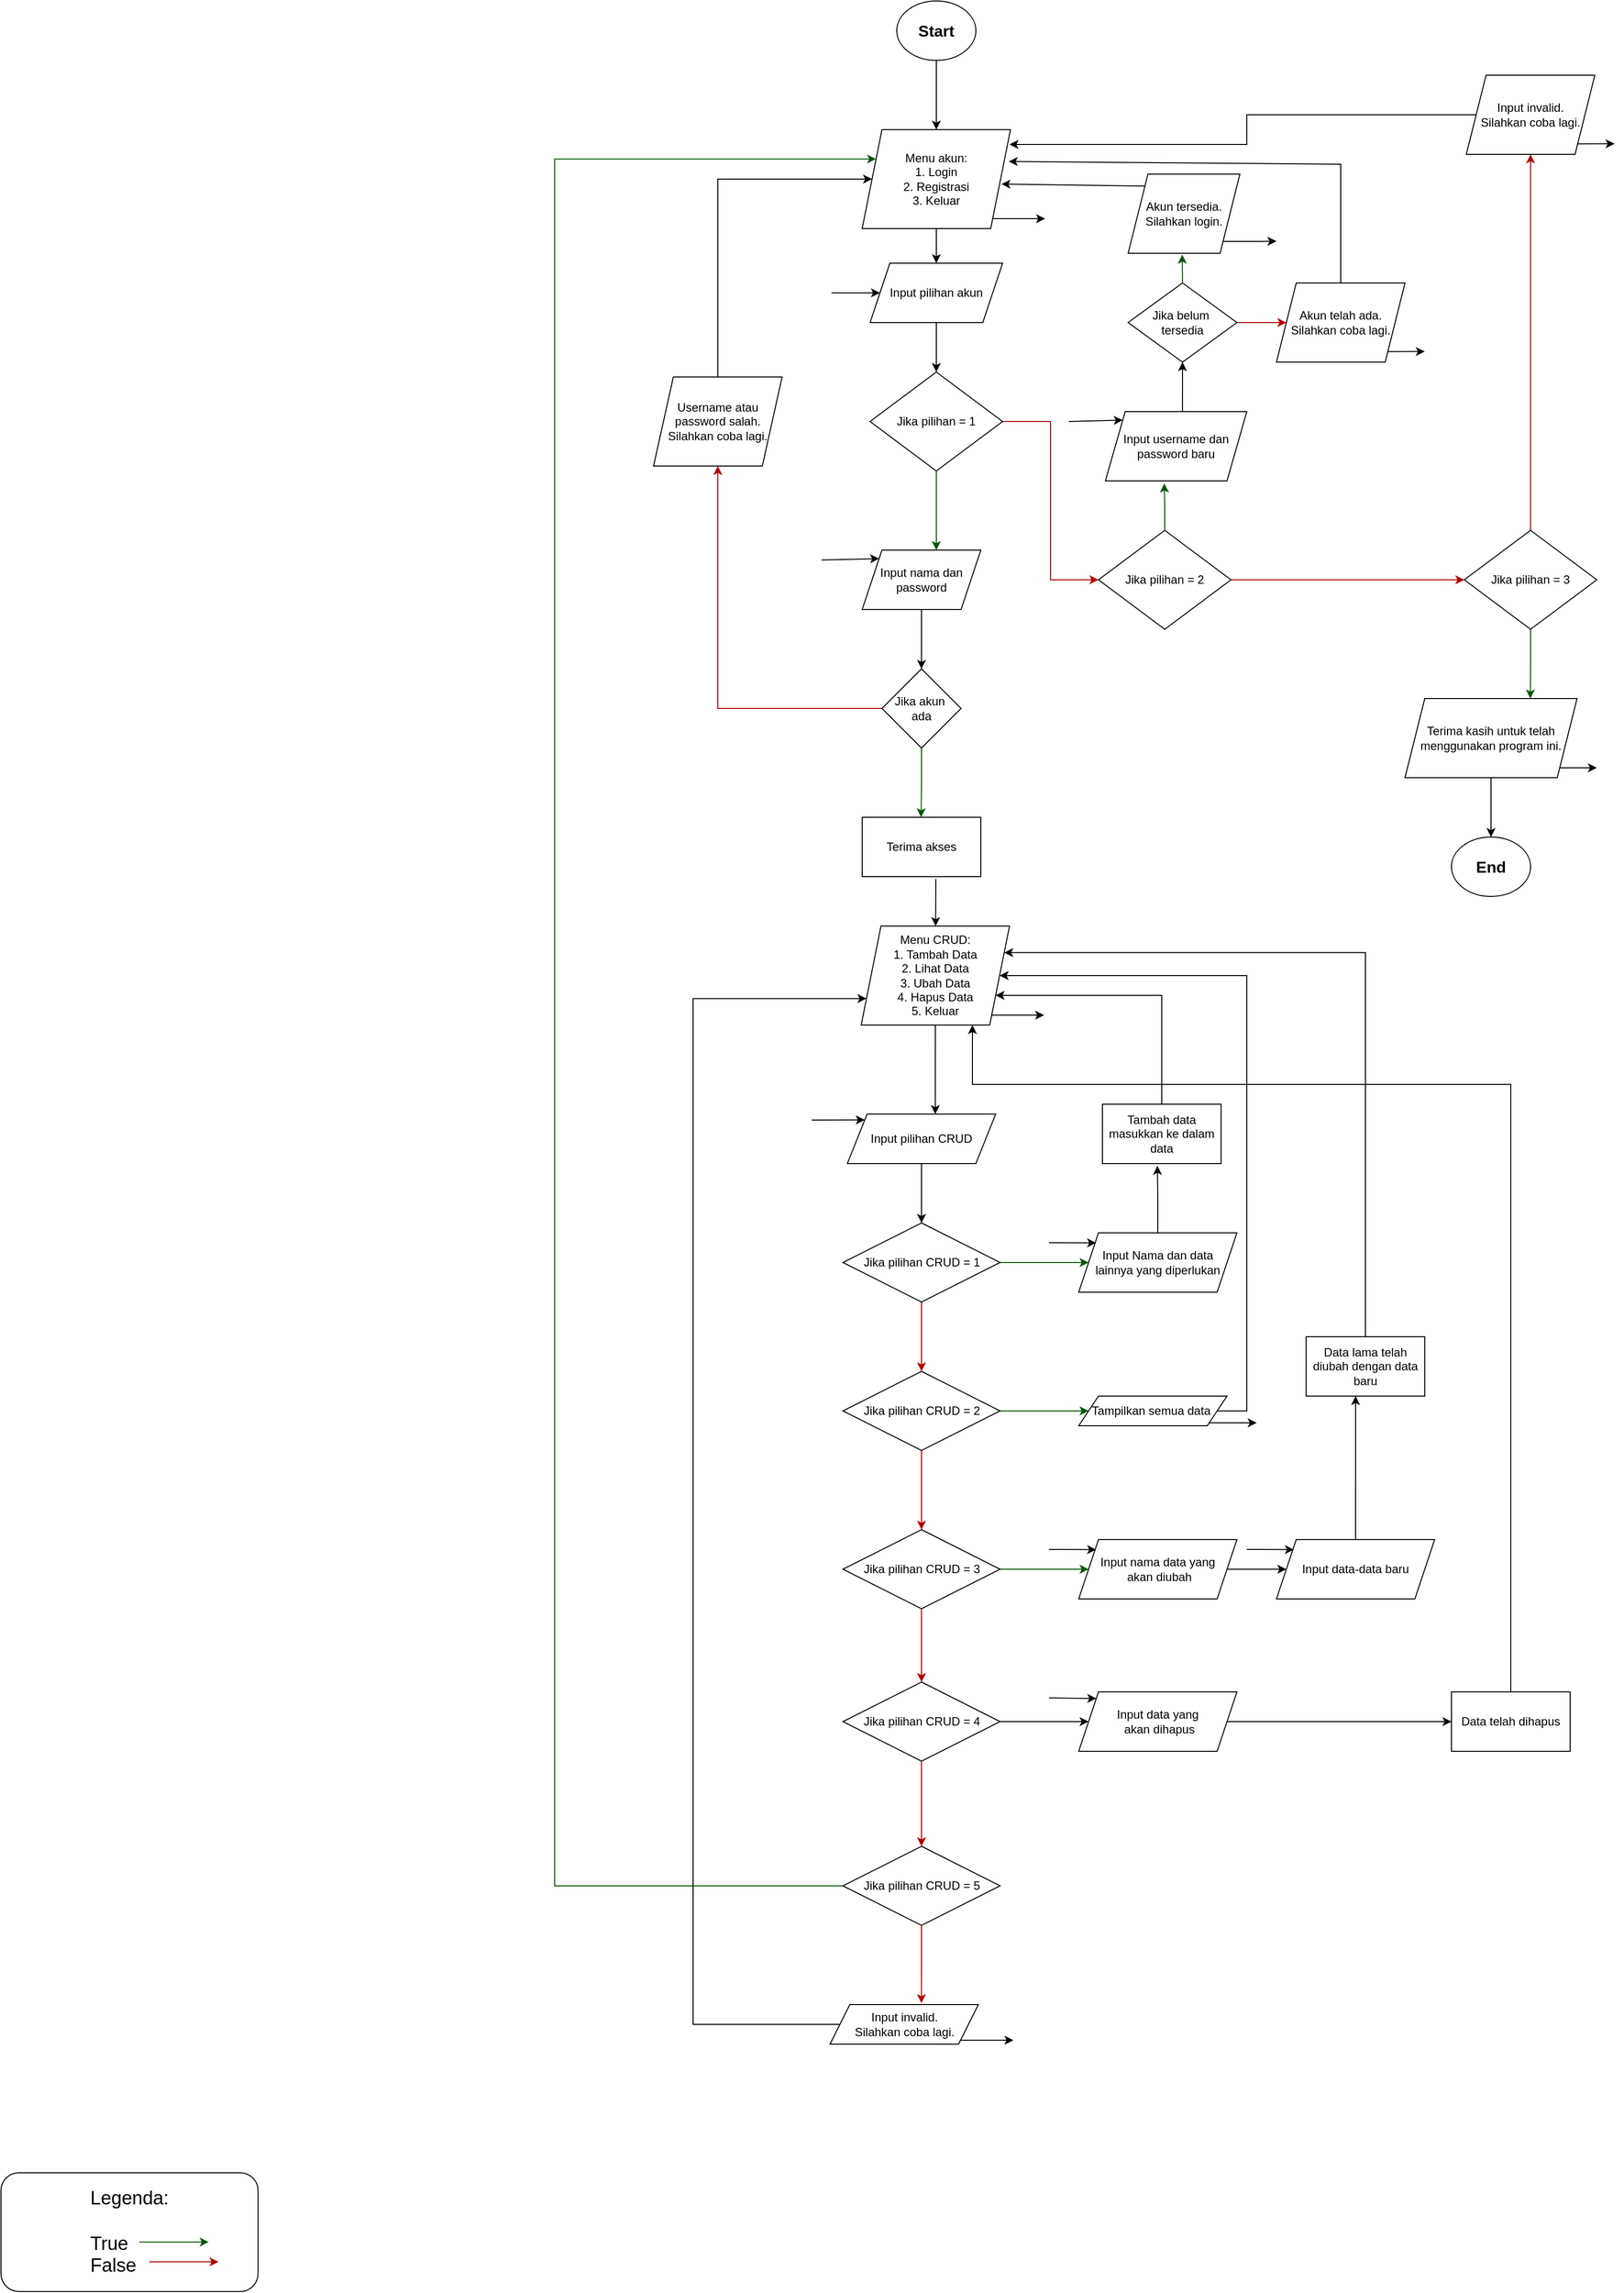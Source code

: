 <mxfile version="24.7.17">
  <diagram id="C5RBs43oDa-KdzZeNtuy" name="Page-1">
    <mxGraphModel dx="3027" dy="1330" grid="1" gridSize="10" guides="1" tooltips="1" connect="1" arrows="1" fold="1" page="1" pageScale="1" pageWidth="827" pageHeight="1169" math="0" shadow="0">
      <root>
        <mxCell id="WIyWlLk6GJQsqaUBKTNV-0" />
        <mxCell id="WIyWlLk6GJQsqaUBKTNV-1" parent="WIyWlLk6GJQsqaUBKTNV-0" />
        <mxCell id="0w-YvSJFZq3q0Tqv1yg0-2" style="edgeStyle=orthogonalEdgeStyle;rounded=0;orthogonalLoop=1;jettySize=auto;html=1;exitX=0.5;exitY=1;exitDx=0;exitDy=0;entryX=0.5;entryY=0;entryDx=0;entryDy=0;" edge="1" parent="WIyWlLk6GJQsqaUBKTNV-1" source="0w-YvSJFZq3q0Tqv1yg0-0" target="0w-YvSJFZq3q0Tqv1yg0-1">
          <mxGeometry relative="1" as="geometry" />
        </mxCell>
        <mxCell id="0w-YvSJFZq3q0Tqv1yg0-0" value="&lt;font style=&quot;font-size: 16px;&quot;&gt;&lt;b&gt;Start&lt;/b&gt;&lt;/font&gt;" style="ellipse;whiteSpace=wrap;html=1;" vertex="1" parent="WIyWlLk6GJQsqaUBKTNV-1">
          <mxGeometry x="86" y="15" width="80" height="60" as="geometry" />
        </mxCell>
        <mxCell id="0w-YvSJFZq3q0Tqv1yg0-13" style="edgeStyle=orthogonalEdgeStyle;rounded=0;orthogonalLoop=1;jettySize=auto;html=1;exitX=0.5;exitY=1;exitDx=0;exitDy=0;entryX=0.5;entryY=0;entryDx=0;entryDy=0;" edge="1" parent="WIyWlLk6GJQsqaUBKTNV-1" source="0w-YvSJFZq3q0Tqv1yg0-1" target="0w-YvSJFZq3q0Tqv1yg0-11">
          <mxGeometry relative="1" as="geometry" />
        </mxCell>
        <mxCell id="0w-YvSJFZq3q0Tqv1yg0-1" value="Menu akun:&lt;div&gt;1. Login&lt;/div&gt;&lt;div&gt;2. Registrasi&lt;/div&gt;&lt;div&gt;3. Keluar&lt;/div&gt;" style="shape=parallelogram;perimeter=parallelogramPerimeter;whiteSpace=wrap;html=1;fixedSize=1;" vertex="1" parent="WIyWlLk6GJQsqaUBKTNV-1">
          <mxGeometry x="51" y="145" width="150" height="100" as="geometry" />
        </mxCell>
        <mxCell id="0w-YvSJFZq3q0Tqv1yg0-5" value="" style="endArrow=classic;html=1;rounded=0;exitX=0.88;exitY=0.9;exitDx=0;exitDy=0;exitPerimeter=0;" edge="1" parent="WIyWlLk6GJQsqaUBKTNV-1" source="0w-YvSJFZq3q0Tqv1yg0-1">
          <mxGeometry width="50" height="50" relative="1" as="geometry">
            <mxPoint x="186" y="235.48" as="sourcePoint" />
            <mxPoint x="236" y="235" as="targetPoint" />
          </mxGeometry>
        </mxCell>
        <mxCell id="0w-YvSJFZq3q0Tqv1yg0-16" style="edgeStyle=orthogonalEdgeStyle;rounded=0;orthogonalLoop=1;jettySize=auto;html=1;exitX=0.5;exitY=1;exitDx=0;exitDy=0;entryX=0.5;entryY=0;entryDx=0;entryDy=0;" edge="1" parent="WIyWlLk6GJQsqaUBKTNV-1" source="0w-YvSJFZq3q0Tqv1yg0-11" target="0w-YvSJFZq3q0Tqv1yg0-14">
          <mxGeometry relative="1" as="geometry" />
        </mxCell>
        <mxCell id="0w-YvSJFZq3q0Tqv1yg0-11" value="Input pilihan akun" style="shape=parallelogram;perimeter=parallelogramPerimeter;whiteSpace=wrap;html=1;fixedSize=1;" vertex="1" parent="WIyWlLk6GJQsqaUBKTNV-1">
          <mxGeometry x="59" y="280" width="134" height="60" as="geometry" />
        </mxCell>
        <mxCell id="0w-YvSJFZq3q0Tqv1yg0-12" value="" style="endArrow=classic;html=1;rounded=0;" edge="1" parent="WIyWlLk6GJQsqaUBKTNV-1" target="0w-YvSJFZq3q0Tqv1yg0-11">
          <mxGeometry width="50" height="50" relative="1" as="geometry">
            <mxPoint x="20" y="310" as="sourcePoint" />
            <mxPoint x="50" y="288" as="targetPoint" />
          </mxGeometry>
        </mxCell>
        <mxCell id="0w-YvSJFZq3q0Tqv1yg0-57" style="edgeStyle=orthogonalEdgeStyle;rounded=0;orthogonalLoop=1;jettySize=auto;html=1;exitX=1;exitY=0.5;exitDx=0;exitDy=0;entryX=0;entryY=0.5;entryDx=0;entryDy=0;fillColor=#e51400;strokeColor=#B20000;" edge="1" parent="WIyWlLk6GJQsqaUBKTNV-1" source="0w-YvSJFZq3q0Tqv1yg0-14" target="0w-YvSJFZq3q0Tqv1yg0-53">
          <mxGeometry relative="1" as="geometry" />
        </mxCell>
        <mxCell id="0w-YvSJFZq3q0Tqv1yg0-14" value="Jika pilihan = 1" style="rhombus;whiteSpace=wrap;html=1;" vertex="1" parent="WIyWlLk6GJQsqaUBKTNV-1">
          <mxGeometry x="59" y="390" width="134" height="100" as="geometry" />
        </mxCell>
        <mxCell id="0w-YvSJFZq3q0Tqv1yg0-98" style="edgeStyle=orthogonalEdgeStyle;rounded=0;orthogonalLoop=1;jettySize=auto;html=1;exitX=0.5;exitY=1;exitDx=0;exitDy=0;" edge="1" parent="WIyWlLk6GJQsqaUBKTNV-1" source="0w-YvSJFZq3q0Tqv1yg0-17" target="0w-YvSJFZq3q0Tqv1yg0-97">
          <mxGeometry relative="1" as="geometry" />
        </mxCell>
        <mxCell id="0w-YvSJFZq3q0Tqv1yg0-17" value="Input nama dan password" style="shape=parallelogram;perimeter=parallelogramPerimeter;whiteSpace=wrap;html=1;fixedSize=1;" vertex="1" parent="WIyWlLk6GJQsqaUBKTNV-1">
          <mxGeometry x="51" y="570" width="120" height="60" as="geometry" />
        </mxCell>
        <mxCell id="0w-YvSJFZq3q0Tqv1yg0-18" value="" style="endArrow=classic;html=1;rounded=0;entryX=0;entryY=0;entryDx=0;entryDy=0;" edge="1" parent="WIyWlLk6GJQsqaUBKTNV-1" target="0w-YvSJFZq3q0Tqv1yg0-17">
          <mxGeometry width="50" height="50" relative="1" as="geometry">
            <mxPoint x="10" y="580" as="sourcePoint" />
            <mxPoint x="74.72" y="510" as="targetPoint" />
          </mxGeometry>
        </mxCell>
        <mxCell id="0w-YvSJFZq3q0Tqv1yg0-23" value="" style="endArrow=classic;html=1;rounded=0;exitX=0.5;exitY=1;exitDx=0;exitDy=0;entryX=0.625;entryY=0;entryDx=0;entryDy=0;entryPerimeter=0;fillColor=#008a00;strokeColor=#005700;" edge="1" parent="WIyWlLk6GJQsqaUBKTNV-1" source="0w-YvSJFZq3q0Tqv1yg0-14" target="0w-YvSJFZq3q0Tqv1yg0-17">
          <mxGeometry width="50" height="50" relative="1" as="geometry">
            <mxPoint x="190" y="545" as="sourcePoint" />
            <mxPoint x="240" y="495" as="targetPoint" />
          </mxGeometry>
        </mxCell>
        <mxCell id="0w-YvSJFZq3q0Tqv1yg0-58" style="edgeStyle=orthogonalEdgeStyle;rounded=0;orthogonalLoop=1;jettySize=auto;html=1;exitX=1;exitY=0.5;exitDx=0;exitDy=0;entryX=0;entryY=0.5;entryDx=0;entryDy=0;fillColor=#e51400;strokeColor=#B20000;" edge="1" parent="WIyWlLk6GJQsqaUBKTNV-1" source="0w-YvSJFZq3q0Tqv1yg0-53" target="0w-YvSJFZq3q0Tqv1yg0-54">
          <mxGeometry relative="1" as="geometry" />
        </mxCell>
        <mxCell id="0w-YvSJFZq3q0Tqv1yg0-53" value="Jika pilihan = 2" style="rhombus;whiteSpace=wrap;html=1;" vertex="1" parent="WIyWlLk6GJQsqaUBKTNV-1">
          <mxGeometry x="290" y="550" width="134" height="100" as="geometry" />
        </mxCell>
        <mxCell id="0w-YvSJFZq3q0Tqv1yg0-89" style="edgeStyle=orthogonalEdgeStyle;rounded=0;orthogonalLoop=1;jettySize=auto;html=1;exitX=0.5;exitY=0;exitDx=0;exitDy=0;entryX=0.5;entryY=1;entryDx=0;entryDy=0;fillColor=#e51400;strokeColor=#B20000;" edge="1" parent="WIyWlLk6GJQsqaUBKTNV-1" source="0w-YvSJFZq3q0Tqv1yg0-54" target="0w-YvSJFZq3q0Tqv1yg0-88">
          <mxGeometry relative="1" as="geometry">
            <mxPoint x="727.238" y="410" as="targetPoint" />
          </mxGeometry>
        </mxCell>
        <mxCell id="0w-YvSJFZq3q0Tqv1yg0-101" style="edgeStyle=orthogonalEdgeStyle;rounded=0;orthogonalLoop=1;jettySize=auto;html=1;exitX=0.5;exitY=1;exitDx=0;exitDy=0;fillColor=#008a00;strokeColor=#005700;" edge="1" parent="WIyWlLk6GJQsqaUBKTNV-1" source="0w-YvSJFZq3q0Tqv1yg0-54">
          <mxGeometry relative="1" as="geometry">
            <mxPoint x="726.762" y="720" as="targetPoint" />
          </mxGeometry>
        </mxCell>
        <mxCell id="0w-YvSJFZq3q0Tqv1yg0-54" value="Jika pilihan = 3" style="rhombus;whiteSpace=wrap;html=1;" vertex="1" parent="WIyWlLk6GJQsqaUBKTNV-1">
          <mxGeometry x="660" y="550" width="134" height="100" as="geometry" />
        </mxCell>
        <mxCell id="0w-YvSJFZq3q0Tqv1yg0-59" value="Input username dan password baru" style="shape=parallelogram;perimeter=parallelogramPerimeter;whiteSpace=wrap;html=1;fixedSize=1;" vertex="1" parent="WIyWlLk6GJQsqaUBKTNV-1">
          <mxGeometry x="297" y="430" width="143" height="70" as="geometry" />
        </mxCell>
        <mxCell id="0w-YvSJFZq3q0Tqv1yg0-60" value="" style="endArrow=classic;html=1;rounded=0;entryX=0;entryY=0;entryDx=0;entryDy=0;" edge="1" parent="WIyWlLk6GJQsqaUBKTNV-1" target="0w-YvSJFZq3q0Tqv1yg0-59">
          <mxGeometry width="50" height="50" relative="1" as="geometry">
            <mxPoint x="260" y="440" as="sourcePoint" />
            <mxPoint x="250" y="480" as="targetPoint" />
          </mxGeometry>
        </mxCell>
        <mxCell id="0w-YvSJFZq3q0Tqv1yg0-68" style="edgeStyle=orthogonalEdgeStyle;rounded=0;orthogonalLoop=1;jettySize=auto;html=1;exitX=0.5;exitY=0;exitDx=0;exitDy=0;entryX=0.416;entryY=1.038;entryDx=0;entryDy=0;entryPerimeter=0;fillColor=#008a00;strokeColor=#005700;" edge="1" parent="WIyWlLk6GJQsqaUBKTNV-1" source="0w-YvSJFZq3q0Tqv1yg0-53" target="0w-YvSJFZq3q0Tqv1yg0-59">
          <mxGeometry relative="1" as="geometry" />
        </mxCell>
        <mxCell id="0w-YvSJFZq3q0Tqv1yg0-82" style="edgeStyle=orthogonalEdgeStyle;rounded=0;orthogonalLoop=1;jettySize=auto;html=1;exitX=1;exitY=0.5;exitDx=0;exitDy=0;fillColor=#e51400;strokeColor=#B20000;" edge="1" parent="WIyWlLk6GJQsqaUBKTNV-1" source="0w-YvSJFZq3q0Tqv1yg0-70" target="0w-YvSJFZq3q0Tqv1yg0-80">
          <mxGeometry relative="1" as="geometry" />
        </mxCell>
        <mxCell id="0w-YvSJFZq3q0Tqv1yg0-70" value="Jika belum&amp;nbsp;&lt;div&gt;tersedia&lt;/div&gt;" style="rhombus;whiteSpace=wrap;html=1;" vertex="1" parent="WIyWlLk6GJQsqaUBKTNV-1">
          <mxGeometry x="320" y="300" width="110" height="80" as="geometry" />
        </mxCell>
        <mxCell id="0w-YvSJFZq3q0Tqv1yg0-72" value="" style="endArrow=classic;html=1;rounded=0;entryX=0.5;entryY=1;entryDx=0;entryDy=0;exitX=0.545;exitY=0;exitDx=0;exitDy=0;exitPerimeter=0;" edge="1" parent="WIyWlLk6GJQsqaUBKTNV-1" source="0w-YvSJFZq3q0Tqv1yg0-59" target="0w-YvSJFZq3q0Tqv1yg0-70">
          <mxGeometry width="50" height="50" relative="1" as="geometry">
            <mxPoint x="320" y="450" as="sourcePoint" />
            <mxPoint x="370" y="400" as="targetPoint" />
          </mxGeometry>
        </mxCell>
        <mxCell id="0w-YvSJFZq3q0Tqv1yg0-75" style="edgeStyle=orthogonalEdgeStyle;rounded=0;orthogonalLoop=1;jettySize=auto;html=1;exitX=1;exitY=1;exitDx=0;exitDy=0;" edge="1" parent="WIyWlLk6GJQsqaUBKTNV-1" source="0w-YvSJFZq3q0Tqv1yg0-73">
          <mxGeometry relative="1" as="geometry">
            <mxPoint x="470" y="257.8" as="targetPoint" />
          </mxGeometry>
        </mxCell>
        <mxCell id="0w-YvSJFZq3q0Tqv1yg0-73" value="Akun tersedia. Silahkan login." style="shape=parallelogram;perimeter=parallelogramPerimeter;whiteSpace=wrap;html=1;fixedSize=1;" vertex="1" parent="WIyWlLk6GJQsqaUBKTNV-1">
          <mxGeometry x="320" y="190" width="113" height="80" as="geometry" />
        </mxCell>
        <mxCell id="0w-YvSJFZq3q0Tqv1yg0-77" value="" style="endArrow=classic;html=1;rounded=0;exitX=0.5;exitY=0;exitDx=0;exitDy=0;entryX=0.484;entryY=1.017;entryDx=0;entryDy=0;entryPerimeter=0;fillColor=#008a00;strokeColor=#005700;" edge="1" parent="WIyWlLk6GJQsqaUBKTNV-1" source="0w-YvSJFZq3q0Tqv1yg0-70" target="0w-YvSJFZq3q0Tqv1yg0-73">
          <mxGeometry width="50" height="50" relative="1" as="geometry">
            <mxPoint x="300" y="310" as="sourcePoint" />
            <mxPoint x="350" y="260" as="targetPoint" />
          </mxGeometry>
        </mxCell>
        <mxCell id="0w-YvSJFZq3q0Tqv1yg0-78" value="" style="endArrow=classic;html=1;rounded=0;exitX=0;exitY=0;exitDx=0;exitDy=0;entryX=0.939;entryY=0.55;entryDx=0;entryDy=0;entryPerimeter=0;" edge="1" parent="WIyWlLk6GJQsqaUBKTNV-1" source="0w-YvSJFZq3q0Tqv1yg0-73" target="0w-YvSJFZq3q0Tqv1yg0-1">
          <mxGeometry width="50" height="50" relative="1" as="geometry">
            <mxPoint x="240" y="270" as="sourcePoint" />
            <mxPoint x="290" y="220" as="targetPoint" />
          </mxGeometry>
        </mxCell>
        <mxCell id="0w-YvSJFZq3q0Tqv1yg0-84" style="edgeStyle=orthogonalEdgeStyle;rounded=0;orthogonalLoop=1;jettySize=auto;html=1;exitX=1;exitY=1;exitDx=0;exitDy=0;" edge="1" parent="WIyWlLk6GJQsqaUBKTNV-1" source="0w-YvSJFZq3q0Tqv1yg0-80">
          <mxGeometry relative="1" as="geometry">
            <mxPoint x="620" y="369.231" as="targetPoint" />
          </mxGeometry>
        </mxCell>
        <mxCell id="0w-YvSJFZq3q0Tqv1yg0-80" value="Akun telah ada. Silahkan coba lagi." style="shape=parallelogram;perimeter=parallelogramPerimeter;whiteSpace=wrap;html=1;fixedSize=1;" vertex="1" parent="WIyWlLk6GJQsqaUBKTNV-1">
          <mxGeometry x="470" y="300" width="130" height="80" as="geometry" />
        </mxCell>
        <mxCell id="0w-YvSJFZq3q0Tqv1yg0-83" value="" style="endArrow=classic;html=1;rounded=0;exitX=0.5;exitY=0;exitDx=0;exitDy=0;entryX=0.988;entryY=0.322;entryDx=0;entryDy=0;entryPerimeter=0;" edge="1" parent="WIyWlLk6GJQsqaUBKTNV-1" source="0w-YvSJFZq3q0Tqv1yg0-80" target="0w-YvSJFZq3q0Tqv1yg0-1">
          <mxGeometry width="50" height="50" relative="1" as="geometry">
            <mxPoint x="410" y="330" as="sourcePoint" />
            <mxPoint x="460" y="280" as="targetPoint" />
            <Array as="points">
              <mxPoint x="535" y="180" />
            </Array>
          </mxGeometry>
        </mxCell>
        <mxCell id="0w-YvSJFZq3q0Tqv1yg0-87" style="edgeStyle=orthogonalEdgeStyle;rounded=0;orthogonalLoop=1;jettySize=auto;html=1;exitX=1;exitY=1;exitDx=0;exitDy=0;" edge="1" parent="WIyWlLk6GJQsqaUBKTNV-1" source="0w-YvSJFZq3q0Tqv1yg0-88">
          <mxGeometry relative="1" as="geometry">
            <mxPoint x="812" y="160" as="targetPoint" />
          </mxGeometry>
        </mxCell>
        <mxCell id="0w-YvSJFZq3q0Tqv1yg0-88" value="Input invalid.&lt;div&gt;Silahkan coba lagi.&lt;/div&gt;" style="shape=parallelogram;perimeter=parallelogramPerimeter;whiteSpace=wrap;html=1;fixedSize=1;" vertex="1" parent="WIyWlLk6GJQsqaUBKTNV-1">
          <mxGeometry x="662" y="90" width="130" height="80" as="geometry" />
        </mxCell>
        <mxCell id="0w-YvSJFZq3q0Tqv1yg0-90" value="" style="endArrow=classic;html=1;rounded=0;exitX=0;exitY=0.5;exitDx=0;exitDy=0;entryX=0.993;entryY=0.15;entryDx=0;entryDy=0;entryPerimeter=0;" edge="1" parent="WIyWlLk6GJQsqaUBKTNV-1" source="0w-YvSJFZq3q0Tqv1yg0-88" target="0w-YvSJFZq3q0Tqv1yg0-1">
          <mxGeometry width="50" height="50" relative="1" as="geometry">
            <mxPoint x="661.997" y="128.333" as="sourcePoint" />
            <mxPoint x="360" y="130" as="targetPoint" />
            <Array as="points">
              <mxPoint x="440" y="130" />
              <mxPoint x="440" y="160" />
            </Array>
          </mxGeometry>
        </mxCell>
        <mxCell id="0w-YvSJFZq3q0Tqv1yg0-99" style="edgeStyle=orthogonalEdgeStyle;rounded=0;orthogonalLoop=1;jettySize=auto;html=1;exitX=0.5;exitY=1;exitDx=0;exitDy=0;fillColor=#008a00;strokeColor=#005700;" edge="1" parent="WIyWlLk6GJQsqaUBKTNV-1" source="0w-YvSJFZq3q0Tqv1yg0-97">
          <mxGeometry relative="1" as="geometry">
            <mxPoint x="110.571" y="840" as="targetPoint" />
          </mxGeometry>
        </mxCell>
        <mxCell id="0w-YvSJFZq3q0Tqv1yg0-119" style="edgeStyle=orthogonalEdgeStyle;rounded=0;orthogonalLoop=1;jettySize=auto;html=1;exitX=0;exitY=0.5;exitDx=0;exitDy=0;entryX=0.5;entryY=1;entryDx=0;entryDy=0;fillColor=#e51400;strokeColor=#B20000;" edge="1" parent="WIyWlLk6GJQsqaUBKTNV-1" source="0w-YvSJFZq3q0Tqv1yg0-97" target="0w-YvSJFZq3q0Tqv1yg0-117">
          <mxGeometry relative="1" as="geometry">
            <mxPoint x="-127" y="485" as="targetPoint" />
          </mxGeometry>
        </mxCell>
        <mxCell id="0w-YvSJFZq3q0Tqv1yg0-97" value="Jika akun&amp;nbsp;&lt;div&gt;ada&lt;/div&gt;" style="rhombus;whiteSpace=wrap;html=1;" vertex="1" parent="WIyWlLk6GJQsqaUBKTNV-1">
          <mxGeometry x="71" y="690" width="80" height="80" as="geometry" />
        </mxCell>
        <mxCell id="0w-YvSJFZq3q0Tqv1yg0-100" value="Terima akses" style="rounded=0;whiteSpace=wrap;html=1;" vertex="1" parent="WIyWlLk6GJQsqaUBKTNV-1">
          <mxGeometry x="51" y="840" width="120" height="60" as="geometry" />
        </mxCell>
        <mxCell id="0w-YvSJFZq3q0Tqv1yg0-104" style="edgeStyle=orthogonalEdgeStyle;rounded=0;orthogonalLoop=1;jettySize=auto;html=1;exitX=1;exitY=1;exitDx=0;exitDy=0;" edge="1" parent="WIyWlLk6GJQsqaUBKTNV-1" source="0w-YvSJFZq3q0Tqv1yg0-105">
          <mxGeometry relative="1" as="geometry">
            <mxPoint x="794" y="790" as="targetPoint" />
            <Array as="points">
              <mxPoint x="756" y="790" />
            </Array>
          </mxGeometry>
        </mxCell>
        <mxCell id="0w-YvSJFZq3q0Tqv1yg0-107" style="edgeStyle=orthogonalEdgeStyle;rounded=0;orthogonalLoop=1;jettySize=auto;html=1;exitX=0.5;exitY=1;exitDx=0;exitDy=0;entryX=0.5;entryY=0;entryDx=0;entryDy=0;" edge="1" parent="WIyWlLk6GJQsqaUBKTNV-1" source="0w-YvSJFZq3q0Tqv1yg0-105" target="0w-YvSJFZq3q0Tqv1yg0-106">
          <mxGeometry relative="1" as="geometry" />
        </mxCell>
        <mxCell id="0w-YvSJFZq3q0Tqv1yg0-105" value="Terima kasih untuk telah menggunakan program ini." style="shape=parallelogram;perimeter=parallelogramPerimeter;whiteSpace=wrap;html=1;fixedSize=1;" vertex="1" parent="WIyWlLk6GJQsqaUBKTNV-1">
          <mxGeometry x="600" y="720" width="174" height="80" as="geometry" />
        </mxCell>
        <mxCell id="0w-YvSJFZq3q0Tqv1yg0-106" value="&lt;font style=&quot;font-size: 16px;&quot;&gt;&lt;b&gt;End&lt;/b&gt;&lt;/font&gt;" style="ellipse;whiteSpace=wrap;html=1;" vertex="1" parent="WIyWlLk6GJQsqaUBKTNV-1">
          <mxGeometry x="647" y="860" width="80" height="60" as="geometry" />
        </mxCell>
        <mxCell id="0w-YvSJFZq3q0Tqv1yg0-110" value="&lt;font style=&quot;font-size: 19px;&quot;&gt;Legenda:&lt;/font&gt;&lt;div style=&quot;font-size: 19px;&quot;&gt;&lt;font style=&quot;font-size: 19px;&quot;&gt;&lt;br&gt;&lt;/font&gt;&lt;/div&gt;&lt;div style=&quot;text-align: left; font-size: 19px;&quot;&gt;&lt;font style=&quot;font-size: 19px;&quot;&gt;True&lt;/font&gt;&lt;/div&gt;&lt;div style=&quot;text-align: left; font-size: 19px;&quot;&gt;&lt;font style=&quot;font-size: 19px;&quot;&gt;False&lt;/font&gt;&lt;/div&gt;" style="rounded=1;whiteSpace=wrap;html=1;align=center;" vertex="1" parent="WIyWlLk6GJQsqaUBKTNV-1">
          <mxGeometry x="-820" y="2210" width="260" height="120" as="geometry" />
        </mxCell>
        <mxCell id="0w-YvSJFZq3q0Tqv1yg0-114" value="" style="endArrow=classic;html=1;rounded=0;exitX=0.538;exitY=0.583;exitDx=0;exitDy=0;exitPerimeter=0;entryX=0.808;entryY=0.583;entryDx=0;entryDy=0;entryPerimeter=0;elbow=horizontal;fillColor=#008a00;strokeColor=#005700;" edge="1" parent="WIyWlLk6GJQsqaUBKTNV-1" source="0w-YvSJFZq3q0Tqv1yg0-110" target="0w-YvSJFZq3q0Tqv1yg0-110">
          <mxGeometry width="50" height="50" relative="1" as="geometry">
            <mxPoint x="-450" y="2180" as="sourcePoint" />
            <mxPoint x="-440" y="2170" as="targetPoint" />
            <Array as="points">
              <mxPoint x="-650" y="2280" />
            </Array>
          </mxGeometry>
        </mxCell>
        <mxCell id="0w-YvSJFZq3q0Tqv1yg0-116" value="" style="endArrow=classic;html=1;rounded=0;exitX=0.538;exitY=0.583;exitDx=0;exitDy=0;exitPerimeter=0;entryX=0.808;entryY=0.583;entryDx=0;entryDy=0;entryPerimeter=0;elbow=horizontal;fillColor=#e51400;strokeColor=#B20000;" edge="1" parent="WIyWlLk6GJQsqaUBKTNV-1">
          <mxGeometry width="50" height="50" relative="1" as="geometry">
            <mxPoint x="-670" y="2300" as="sourcePoint" />
            <mxPoint x="-600" y="2300" as="targetPoint" />
            <Array as="points">
              <mxPoint x="-640" y="2300" />
            </Array>
          </mxGeometry>
        </mxCell>
        <mxCell id="0w-YvSJFZq3q0Tqv1yg0-117" value="Username atau password salah. Silahkan coba lagi." style="shape=parallelogram;perimeter=parallelogramPerimeter;whiteSpace=wrap;html=1;fixedSize=1;" vertex="1" parent="WIyWlLk6GJQsqaUBKTNV-1">
          <mxGeometry x="-160" y="395" width="130" height="90" as="geometry" />
        </mxCell>
        <mxCell id="0w-YvSJFZq3q0Tqv1yg0-120" value="" style="endArrow=classic;html=1;rounded=0;exitX=0.5;exitY=0;exitDx=0;exitDy=0;entryX=0;entryY=0.5;entryDx=0;entryDy=0;" edge="1" parent="WIyWlLk6GJQsqaUBKTNV-1" source="0w-YvSJFZq3q0Tqv1yg0-117" target="0w-YvSJFZq3q0Tqv1yg0-1">
          <mxGeometry width="50" height="50" relative="1" as="geometry">
            <mxPoint x="-80" y="390" as="sourcePoint" />
            <mxPoint x="-70" y="160" as="targetPoint" />
            <Array as="points">
              <mxPoint x="-95" y="195" />
            </Array>
          </mxGeometry>
        </mxCell>
        <mxCell id="0w-YvSJFZq3q0Tqv1yg0-122" value="Menu CRUD:&lt;div&gt;1. Tambah Data&lt;/div&gt;&lt;div&gt;2. Lihat Data&lt;/div&gt;&lt;div&gt;3. Ubah Data&lt;/div&gt;&lt;div&gt;4. Hapus Data&lt;/div&gt;&lt;div&gt;5. Keluar&lt;/div&gt;" style="shape=parallelogram;perimeter=parallelogramPerimeter;whiteSpace=wrap;html=1;fixedSize=1;" vertex="1" parent="WIyWlLk6GJQsqaUBKTNV-1">
          <mxGeometry x="50" y="950" width="150" height="100" as="geometry" />
        </mxCell>
        <mxCell id="0w-YvSJFZq3q0Tqv1yg0-123" value="" style="endArrow=classic;html=1;rounded=0;exitX=0.88;exitY=0.9;exitDx=0;exitDy=0;exitPerimeter=0;" edge="1" parent="WIyWlLk6GJQsqaUBKTNV-1" source="0w-YvSJFZq3q0Tqv1yg0-122">
          <mxGeometry x="0.434" y="-20" width="50" height="50" relative="1" as="geometry">
            <mxPoint x="185" y="1040.48" as="sourcePoint" />
            <mxPoint x="235" y="1040" as="targetPoint" />
            <mxPoint as="offset" />
          </mxGeometry>
        </mxCell>
        <mxCell id="0w-YvSJFZq3q0Tqv1yg0-124" value="" style="endArrow=classic;html=1;rounded=0;exitX=0.621;exitY=1.042;exitDx=0;exitDy=0;exitPerimeter=0;" edge="1" parent="WIyWlLk6GJQsqaUBKTNV-1" source="0w-YvSJFZq3q0Tqv1yg0-100" target="0w-YvSJFZq3q0Tqv1yg0-122">
          <mxGeometry width="50" height="50" relative="1" as="geometry">
            <mxPoint y="940" as="sourcePoint" />
            <mxPoint x="50" y="890" as="targetPoint" />
          </mxGeometry>
        </mxCell>
        <mxCell id="0w-YvSJFZq3q0Tqv1yg0-136" style="edgeStyle=orthogonalEdgeStyle;rounded=0;orthogonalLoop=1;jettySize=auto;html=1;exitX=0.5;exitY=1;exitDx=0;exitDy=0;" edge="1" parent="WIyWlLk6GJQsqaUBKTNV-1" source="0w-YvSJFZq3q0Tqv1yg0-128" target="0w-YvSJFZq3q0Tqv1yg0-132">
          <mxGeometry relative="1" as="geometry" />
        </mxCell>
        <mxCell id="0w-YvSJFZq3q0Tqv1yg0-128" value="Input pilihan CRUD" style="shape=parallelogram;perimeter=parallelogramPerimeter;whiteSpace=wrap;html=1;fixedSize=1;" vertex="1" parent="WIyWlLk6GJQsqaUBKTNV-1">
          <mxGeometry x="36" y="1140" width="150" height="50" as="geometry" />
        </mxCell>
        <mxCell id="0w-YvSJFZq3q0Tqv1yg0-129" value="" style="endArrow=classic;html=1;rounded=0;entryX=0;entryY=0;entryDx=0;entryDy=0;" edge="1" parent="WIyWlLk6GJQsqaUBKTNV-1" target="0w-YvSJFZq3q0Tqv1yg0-128">
          <mxGeometry x="0.434" y="-20" width="50" height="50" relative="1" as="geometry">
            <mxPoint y="1146" as="sourcePoint" />
            <mxPoint x="218.5" y="1220" as="targetPoint" />
            <mxPoint as="offset" />
          </mxGeometry>
        </mxCell>
        <mxCell id="0w-YvSJFZq3q0Tqv1yg0-130" style="edgeStyle=orthogonalEdgeStyle;rounded=0;orthogonalLoop=1;jettySize=auto;html=1;exitX=0.5;exitY=1;exitDx=0;exitDy=0;entryX=0.593;entryY=0;entryDx=0;entryDy=0;entryPerimeter=0;" edge="1" parent="WIyWlLk6GJQsqaUBKTNV-1" source="0w-YvSJFZq3q0Tqv1yg0-122" target="0w-YvSJFZq3q0Tqv1yg0-128">
          <mxGeometry relative="1" as="geometry" />
        </mxCell>
        <mxCell id="0w-YvSJFZq3q0Tqv1yg0-140" style="edgeStyle=orthogonalEdgeStyle;rounded=0;orthogonalLoop=1;jettySize=auto;html=1;exitX=1;exitY=0.5;exitDx=0;exitDy=0;entryX=0;entryY=0.5;entryDx=0;entryDy=0;fillColor=#008a00;strokeColor=#005700;" edge="1" parent="WIyWlLk6GJQsqaUBKTNV-1" source="0w-YvSJFZq3q0Tqv1yg0-132" target="0w-YvSJFZq3q0Tqv1yg0-137">
          <mxGeometry relative="1" as="geometry">
            <Array as="points">
              <mxPoint x="220" y="1290" />
              <mxPoint x="220" y="1290" />
            </Array>
          </mxGeometry>
        </mxCell>
        <mxCell id="0w-YvSJFZq3q0Tqv1yg0-149" style="edgeStyle=orthogonalEdgeStyle;rounded=0;orthogonalLoop=1;jettySize=auto;html=1;exitX=0.5;exitY=1;exitDx=0;exitDy=0;fillColor=#e51400;strokeColor=#B20000;" edge="1" parent="WIyWlLk6GJQsqaUBKTNV-1" source="0w-YvSJFZq3q0Tqv1yg0-132" target="0w-YvSJFZq3q0Tqv1yg0-146">
          <mxGeometry relative="1" as="geometry" />
        </mxCell>
        <mxCell id="0w-YvSJFZq3q0Tqv1yg0-132" value="Jika pilihan CRUD = 1" style="rhombus;whiteSpace=wrap;html=1;" vertex="1" parent="WIyWlLk6GJQsqaUBKTNV-1">
          <mxGeometry x="31.5" y="1250" width="159" height="80" as="geometry" />
        </mxCell>
        <mxCell id="0w-YvSJFZq3q0Tqv1yg0-137" value="Input Nama dan data&lt;div&gt;lainnya yang diperlukan&lt;/div&gt;" style="shape=parallelogram;perimeter=parallelogramPerimeter;whiteSpace=wrap;html=1;fixedSize=1;" vertex="1" parent="WIyWlLk6GJQsqaUBKTNV-1">
          <mxGeometry x="270" y="1260" width="160" height="60" as="geometry" />
        </mxCell>
        <mxCell id="0w-YvSJFZq3q0Tqv1yg0-139" value="" style="endArrow=classic;html=1;rounded=0;entryX=0.11;entryY=0.17;entryDx=0;entryDy=0;entryPerimeter=0;" edge="1" parent="WIyWlLk6GJQsqaUBKTNV-1" target="0w-YvSJFZq3q0Tqv1yg0-137">
          <mxGeometry width="50" height="50" relative="1" as="geometry">
            <mxPoint x="240" y="1270" as="sourcePoint" />
            <mxPoint x="270" y="1270" as="targetPoint" />
          </mxGeometry>
        </mxCell>
        <mxCell id="0w-YvSJFZq3q0Tqv1yg0-145" style="edgeStyle=orthogonalEdgeStyle;rounded=0;orthogonalLoop=1;jettySize=auto;html=1;exitX=0.5;exitY=0;exitDx=0;exitDy=0;entryX=1;entryY=0.75;entryDx=0;entryDy=0;" edge="1" parent="WIyWlLk6GJQsqaUBKTNV-1" source="0w-YvSJFZq3q0Tqv1yg0-141" target="0w-YvSJFZq3q0Tqv1yg0-122">
          <mxGeometry relative="1" as="geometry">
            <Array as="points">
              <mxPoint x="354" y="1020" />
              <mxPoint x="186" y="1020" />
            </Array>
          </mxGeometry>
        </mxCell>
        <mxCell id="0w-YvSJFZq3q0Tqv1yg0-141" value="Tambah data masukkan ke dalam data" style="rounded=0;whiteSpace=wrap;html=1;" vertex="1" parent="WIyWlLk6GJQsqaUBKTNV-1">
          <mxGeometry x="294" y="1130" width="120" height="60" as="geometry" />
        </mxCell>
        <mxCell id="0w-YvSJFZq3q0Tqv1yg0-144" style="edgeStyle=orthogonalEdgeStyle;rounded=0;orthogonalLoop=1;jettySize=auto;html=1;exitX=0.5;exitY=0;exitDx=0;exitDy=0;entryX=0.463;entryY=1.038;entryDx=0;entryDy=0;entryPerimeter=0;" edge="1" parent="WIyWlLk6GJQsqaUBKTNV-1" source="0w-YvSJFZq3q0Tqv1yg0-137" target="0w-YvSJFZq3q0Tqv1yg0-141">
          <mxGeometry relative="1" as="geometry" />
        </mxCell>
        <mxCell id="0w-YvSJFZq3q0Tqv1yg0-150" style="edgeStyle=orthogonalEdgeStyle;rounded=0;orthogonalLoop=1;jettySize=auto;html=1;exitX=0.5;exitY=1;exitDx=0;exitDy=0;entryX=0.5;entryY=0;entryDx=0;entryDy=0;fillColor=#e51400;strokeColor=#B20000;" edge="1" parent="WIyWlLk6GJQsqaUBKTNV-1" source="0w-YvSJFZq3q0Tqv1yg0-146" target="0w-YvSJFZq3q0Tqv1yg0-147">
          <mxGeometry relative="1" as="geometry" />
        </mxCell>
        <mxCell id="0w-YvSJFZq3q0Tqv1yg0-160" style="edgeStyle=orthogonalEdgeStyle;rounded=0;orthogonalLoop=1;jettySize=auto;html=1;exitX=1;exitY=0.5;exitDx=0;exitDy=0;entryX=0;entryY=0.5;entryDx=0;entryDy=0;fillColor=#008a00;strokeColor=#005700;" edge="1" parent="WIyWlLk6GJQsqaUBKTNV-1" source="0w-YvSJFZq3q0Tqv1yg0-146" target="0w-YvSJFZq3q0Tqv1yg0-158">
          <mxGeometry relative="1" as="geometry" />
        </mxCell>
        <mxCell id="0w-YvSJFZq3q0Tqv1yg0-146" value="Jika pilihan CRUD = 2" style="rhombus;whiteSpace=wrap;html=1;" vertex="1" parent="WIyWlLk6GJQsqaUBKTNV-1">
          <mxGeometry x="31.5" y="1400" width="159" height="80" as="geometry" />
        </mxCell>
        <mxCell id="0w-YvSJFZq3q0Tqv1yg0-151" style="edgeStyle=orthogonalEdgeStyle;rounded=0;orthogonalLoop=1;jettySize=auto;html=1;exitX=0.5;exitY=1;exitDx=0;exitDy=0;entryX=0.5;entryY=0;entryDx=0;entryDy=0;fillColor=#e51400;strokeColor=#B20000;" edge="1" parent="WIyWlLk6GJQsqaUBKTNV-1" source="0w-YvSJFZq3q0Tqv1yg0-147" target="0w-YvSJFZq3q0Tqv1yg0-148">
          <mxGeometry relative="1" as="geometry" />
        </mxCell>
        <mxCell id="0w-YvSJFZq3q0Tqv1yg0-164" style="edgeStyle=orthogonalEdgeStyle;rounded=0;orthogonalLoop=1;jettySize=auto;html=1;exitX=1;exitY=0.5;exitDx=0;exitDy=0;fillColor=#008a00;strokeColor=#005700;" edge="1" parent="WIyWlLk6GJQsqaUBKTNV-1" source="0w-YvSJFZq3q0Tqv1yg0-147" target="0w-YvSJFZq3q0Tqv1yg0-162">
          <mxGeometry relative="1" as="geometry" />
        </mxCell>
        <mxCell id="0w-YvSJFZq3q0Tqv1yg0-147" value="Jika pilihan CRUD = 3" style="rhombus;whiteSpace=wrap;html=1;" vertex="1" parent="WIyWlLk6GJQsqaUBKTNV-1">
          <mxGeometry x="31.5" y="1560" width="159" height="80" as="geometry" />
        </mxCell>
        <mxCell id="0w-YvSJFZq3q0Tqv1yg0-155" style="edgeStyle=orthogonalEdgeStyle;rounded=0;orthogonalLoop=1;jettySize=auto;html=1;exitX=0.5;exitY=1;exitDx=0;exitDy=0;entryX=0.5;entryY=0;entryDx=0;entryDy=0;fillColor=#e51400;strokeColor=#B20000;" edge="1" parent="WIyWlLk6GJQsqaUBKTNV-1" source="0w-YvSJFZq3q0Tqv1yg0-148" target="0w-YvSJFZq3q0Tqv1yg0-154">
          <mxGeometry relative="1" as="geometry" />
        </mxCell>
        <mxCell id="0w-YvSJFZq3q0Tqv1yg0-178" style="edgeStyle=orthogonalEdgeStyle;rounded=0;orthogonalLoop=1;jettySize=auto;html=1;exitX=1;exitY=0.5;exitDx=0;exitDy=0;entryX=0;entryY=0.5;entryDx=0;entryDy=0;" edge="1" parent="WIyWlLk6GJQsqaUBKTNV-1" source="0w-YvSJFZq3q0Tqv1yg0-148" target="0w-YvSJFZq3q0Tqv1yg0-173">
          <mxGeometry relative="1" as="geometry" />
        </mxCell>
        <mxCell id="0w-YvSJFZq3q0Tqv1yg0-148" value="Jika pilihan CRUD = 4" style="rhombus;whiteSpace=wrap;html=1;" vertex="1" parent="WIyWlLk6GJQsqaUBKTNV-1">
          <mxGeometry x="31.5" y="1714" width="159" height="80" as="geometry" />
        </mxCell>
        <mxCell id="0w-YvSJFZq3q0Tqv1yg0-156" style="edgeStyle=orthogonalEdgeStyle;rounded=0;orthogonalLoop=1;jettySize=auto;html=1;exitX=0;exitY=0.5;exitDx=0;exitDy=0;entryX=0;entryY=0.25;entryDx=0;entryDy=0;fillColor=#008a00;strokeColor=#005700;" edge="1" parent="WIyWlLk6GJQsqaUBKTNV-1" source="0w-YvSJFZq3q0Tqv1yg0-154" target="0w-YvSJFZq3q0Tqv1yg0-1">
          <mxGeometry relative="1" as="geometry">
            <mxPoint x="-340" y="180" as="targetPoint" />
            <Array as="points">
              <mxPoint x="-260" y="1920" />
              <mxPoint x="-260" y="175" />
            </Array>
          </mxGeometry>
        </mxCell>
        <mxCell id="0w-YvSJFZq3q0Tqv1yg0-154" value="Jika pilihan CRUD = 5" style="rhombus;whiteSpace=wrap;html=1;" vertex="1" parent="WIyWlLk6GJQsqaUBKTNV-1">
          <mxGeometry x="31.5" y="1880" width="159" height="80" as="geometry" />
        </mxCell>
        <mxCell id="0w-YvSJFZq3q0Tqv1yg0-161" style="edgeStyle=orthogonalEdgeStyle;rounded=0;orthogonalLoop=1;jettySize=auto;html=1;exitX=1;exitY=0.5;exitDx=0;exitDy=0;entryX=1;entryY=0.5;entryDx=0;entryDy=0;" edge="1" parent="WIyWlLk6GJQsqaUBKTNV-1" source="0w-YvSJFZq3q0Tqv1yg0-158" target="0w-YvSJFZq3q0Tqv1yg0-122">
          <mxGeometry relative="1" as="geometry">
            <mxPoint x="490" y="1440" as="targetPoint" />
            <Array as="points">
              <mxPoint x="440" y="1440" />
              <mxPoint x="440" y="1000" />
            </Array>
          </mxGeometry>
        </mxCell>
        <mxCell id="0w-YvSJFZq3q0Tqv1yg0-158" value="Tampilkan semua data&amp;nbsp;" style="shape=parallelogram;perimeter=parallelogramPerimeter;whiteSpace=wrap;html=1;fixedSize=1;" vertex="1" parent="WIyWlLk6GJQsqaUBKTNV-1">
          <mxGeometry x="270" y="1425" width="150" height="30" as="geometry" />
        </mxCell>
        <mxCell id="0w-YvSJFZq3q0Tqv1yg0-159" value="" style="endArrow=classic;html=1;rounded=0;exitX=0.88;exitY=0.9;exitDx=0;exitDy=0;exitPerimeter=0;" edge="1" parent="WIyWlLk6GJQsqaUBKTNV-1" source="0w-YvSJFZq3q0Tqv1yg0-158">
          <mxGeometry x="0.434" y="-20" width="50" height="50" relative="1" as="geometry">
            <mxPoint x="396.5" y="1480.48" as="sourcePoint" />
            <mxPoint x="450" y="1452" as="targetPoint" />
            <mxPoint as="offset" />
          </mxGeometry>
        </mxCell>
        <mxCell id="0w-YvSJFZq3q0Tqv1yg0-167" style="edgeStyle=orthogonalEdgeStyle;rounded=0;orthogonalLoop=1;jettySize=auto;html=1;exitX=1;exitY=0.5;exitDx=0;exitDy=0;entryX=0;entryY=0.5;entryDx=0;entryDy=0;" edge="1" parent="WIyWlLk6GJQsqaUBKTNV-1" source="0w-YvSJFZq3q0Tqv1yg0-162" target="0w-YvSJFZq3q0Tqv1yg0-165">
          <mxGeometry relative="1" as="geometry" />
        </mxCell>
        <mxCell id="0w-YvSJFZq3q0Tqv1yg0-162" value="Input nama data yang&lt;div&gt;&amp;nbsp;akan diubah&lt;/div&gt;" style="shape=parallelogram;perimeter=parallelogramPerimeter;whiteSpace=wrap;html=1;fixedSize=1;" vertex="1" parent="WIyWlLk6GJQsqaUBKTNV-1">
          <mxGeometry x="270" y="1570" width="160" height="60" as="geometry" />
        </mxCell>
        <mxCell id="0w-YvSJFZq3q0Tqv1yg0-163" value="" style="endArrow=classic;html=1;rounded=0;entryX=0.11;entryY=0.17;entryDx=0;entryDy=0;entryPerimeter=0;" edge="1" parent="WIyWlLk6GJQsqaUBKTNV-1" target="0w-YvSJFZq3q0Tqv1yg0-162">
          <mxGeometry width="50" height="50" relative="1" as="geometry">
            <mxPoint x="240" y="1580" as="sourcePoint" />
            <mxPoint x="270" y="1580" as="targetPoint" />
          </mxGeometry>
        </mxCell>
        <mxCell id="0w-YvSJFZq3q0Tqv1yg0-165" value="Input data-data baru" style="shape=parallelogram;perimeter=parallelogramPerimeter;whiteSpace=wrap;html=1;fixedSize=1;" vertex="1" parent="WIyWlLk6GJQsqaUBKTNV-1">
          <mxGeometry x="470" y="1570" width="160" height="60" as="geometry" />
        </mxCell>
        <mxCell id="0w-YvSJFZq3q0Tqv1yg0-166" value="" style="endArrow=classic;html=1;rounded=0;entryX=0.11;entryY=0.17;entryDx=0;entryDy=0;entryPerimeter=0;" edge="1" parent="WIyWlLk6GJQsqaUBKTNV-1" target="0w-YvSJFZq3q0Tqv1yg0-165">
          <mxGeometry width="50" height="50" relative="1" as="geometry">
            <mxPoint x="440" y="1580" as="sourcePoint" />
            <mxPoint x="470" y="1580" as="targetPoint" />
          </mxGeometry>
        </mxCell>
        <mxCell id="0w-YvSJFZq3q0Tqv1yg0-172" style="edgeStyle=orthogonalEdgeStyle;rounded=0;orthogonalLoop=1;jettySize=auto;html=1;exitX=0.5;exitY=0;exitDx=0;exitDy=0;entryX=1;entryY=0.25;entryDx=0;entryDy=0;" edge="1" parent="WIyWlLk6GJQsqaUBKTNV-1" source="0w-YvSJFZq3q0Tqv1yg0-170" target="0w-YvSJFZq3q0Tqv1yg0-122">
          <mxGeometry relative="1" as="geometry">
            <Array as="points">
              <mxPoint x="560" y="977" />
            </Array>
          </mxGeometry>
        </mxCell>
        <mxCell id="0w-YvSJFZq3q0Tqv1yg0-170" value="Data lama telah diubah dengan data baru" style="rounded=0;whiteSpace=wrap;html=1;" vertex="1" parent="WIyWlLk6GJQsqaUBKTNV-1">
          <mxGeometry x="500" y="1365" width="120" height="60" as="geometry" />
        </mxCell>
        <mxCell id="0w-YvSJFZq3q0Tqv1yg0-171" style="edgeStyle=orthogonalEdgeStyle;rounded=0;orthogonalLoop=1;jettySize=auto;html=1;exitX=0.5;exitY=0;exitDx=0;exitDy=0;entryX=0.417;entryY=1;entryDx=0;entryDy=0;entryPerimeter=0;" edge="1" parent="WIyWlLk6GJQsqaUBKTNV-1" source="0w-YvSJFZq3q0Tqv1yg0-165" target="0w-YvSJFZq3q0Tqv1yg0-170">
          <mxGeometry relative="1" as="geometry" />
        </mxCell>
        <mxCell id="0w-YvSJFZq3q0Tqv1yg0-176" style="edgeStyle=orthogonalEdgeStyle;rounded=0;orthogonalLoop=1;jettySize=auto;html=1;exitX=1;exitY=0.5;exitDx=0;exitDy=0;entryX=0;entryY=0.5;entryDx=0;entryDy=0;" edge="1" parent="WIyWlLk6GJQsqaUBKTNV-1" source="0w-YvSJFZq3q0Tqv1yg0-173" target="0w-YvSJFZq3q0Tqv1yg0-175">
          <mxGeometry relative="1" as="geometry" />
        </mxCell>
        <mxCell id="0w-YvSJFZq3q0Tqv1yg0-173" value="Input data yang&lt;div&gt;&amp;nbsp;akan dihapus&lt;/div&gt;" style="shape=parallelogram;perimeter=parallelogramPerimeter;whiteSpace=wrap;html=1;fixedSize=1;" vertex="1" parent="WIyWlLk6GJQsqaUBKTNV-1">
          <mxGeometry x="270" y="1724" width="160" height="60" as="geometry" />
        </mxCell>
        <mxCell id="0w-YvSJFZq3q0Tqv1yg0-179" style="edgeStyle=orthogonalEdgeStyle;rounded=0;orthogonalLoop=1;jettySize=auto;html=1;exitX=0.5;exitY=0;exitDx=0;exitDy=0;entryX=0.75;entryY=1;entryDx=0;entryDy=0;" edge="1" parent="WIyWlLk6GJQsqaUBKTNV-1" source="0w-YvSJFZq3q0Tqv1yg0-175" target="0w-YvSJFZq3q0Tqv1yg0-122">
          <mxGeometry relative="1" as="geometry">
            <Array as="points">
              <mxPoint x="707" y="1110" />
              <mxPoint x="163" y="1110" />
            </Array>
          </mxGeometry>
        </mxCell>
        <mxCell id="0w-YvSJFZq3q0Tqv1yg0-175" value="Data telah dihapus" style="rounded=0;whiteSpace=wrap;html=1;" vertex="1" parent="WIyWlLk6GJQsqaUBKTNV-1">
          <mxGeometry x="647" y="1724" width="120" height="60" as="geometry" />
        </mxCell>
        <mxCell id="0w-YvSJFZq3q0Tqv1yg0-181" value="" style="endArrow=classic;html=1;rounded=0;entryX=0;entryY=0;entryDx=0;entryDy=0;" edge="1" parent="WIyWlLk6GJQsqaUBKTNV-1" target="0w-YvSJFZq3q0Tqv1yg0-173">
          <mxGeometry width="50" height="50" relative="1" as="geometry">
            <mxPoint x="240" y="1730" as="sourcePoint" />
            <mxPoint x="330" y="1750" as="targetPoint" />
          </mxGeometry>
        </mxCell>
        <mxCell id="0w-YvSJFZq3q0Tqv1yg0-185" style="edgeStyle=orthogonalEdgeStyle;rounded=0;orthogonalLoop=1;jettySize=auto;html=1;exitX=0;exitY=0.5;exitDx=0;exitDy=0;entryX=0;entryY=0.75;entryDx=0;entryDy=0;" edge="1" parent="WIyWlLk6GJQsqaUBKTNV-1" source="0w-YvSJFZq3q0Tqv1yg0-182" target="0w-YvSJFZq3q0Tqv1yg0-122">
          <mxGeometry relative="1" as="geometry">
            <Array as="points">
              <mxPoint x="-120" y="2060" />
              <mxPoint x="-120" y="1023" />
            </Array>
          </mxGeometry>
        </mxCell>
        <mxCell id="0w-YvSJFZq3q0Tqv1yg0-182" value="Input invalid.&lt;div&gt;Silahkan coba lagi.&lt;/div&gt;" style="shape=parallelogram;perimeter=parallelogramPerimeter;whiteSpace=wrap;html=1;fixedSize=1;" vertex="1" parent="WIyWlLk6GJQsqaUBKTNV-1">
          <mxGeometry x="18.5" y="2040" width="150" height="40" as="geometry" />
        </mxCell>
        <mxCell id="0w-YvSJFZq3q0Tqv1yg0-183" value="" style="endArrow=classic;html=1;rounded=0;exitX=0.88;exitY=0.9;exitDx=0;exitDy=0;exitPerimeter=0;" edge="1" parent="WIyWlLk6GJQsqaUBKTNV-1" source="0w-YvSJFZq3q0Tqv1yg0-182">
          <mxGeometry x="0.434" y="-20" width="50" height="50" relative="1" as="geometry">
            <mxPoint x="153.5" y="2130.48" as="sourcePoint" />
            <mxPoint x="204" y="2076" as="targetPoint" />
            <mxPoint as="offset" />
          </mxGeometry>
        </mxCell>
        <mxCell id="0w-YvSJFZq3q0Tqv1yg0-184" style="edgeStyle=orthogonalEdgeStyle;rounded=0;orthogonalLoop=1;jettySize=auto;html=1;exitX=0.5;exitY=1;exitDx=0;exitDy=0;entryX=0.616;entryY=-0.037;entryDx=0;entryDy=0;entryPerimeter=0;fillColor=#e51400;strokeColor=#B20000;" edge="1" parent="WIyWlLk6GJQsqaUBKTNV-1" source="0w-YvSJFZq3q0Tqv1yg0-154" target="0w-YvSJFZq3q0Tqv1yg0-182">
          <mxGeometry relative="1" as="geometry" />
        </mxCell>
      </root>
    </mxGraphModel>
  </diagram>
</mxfile>
